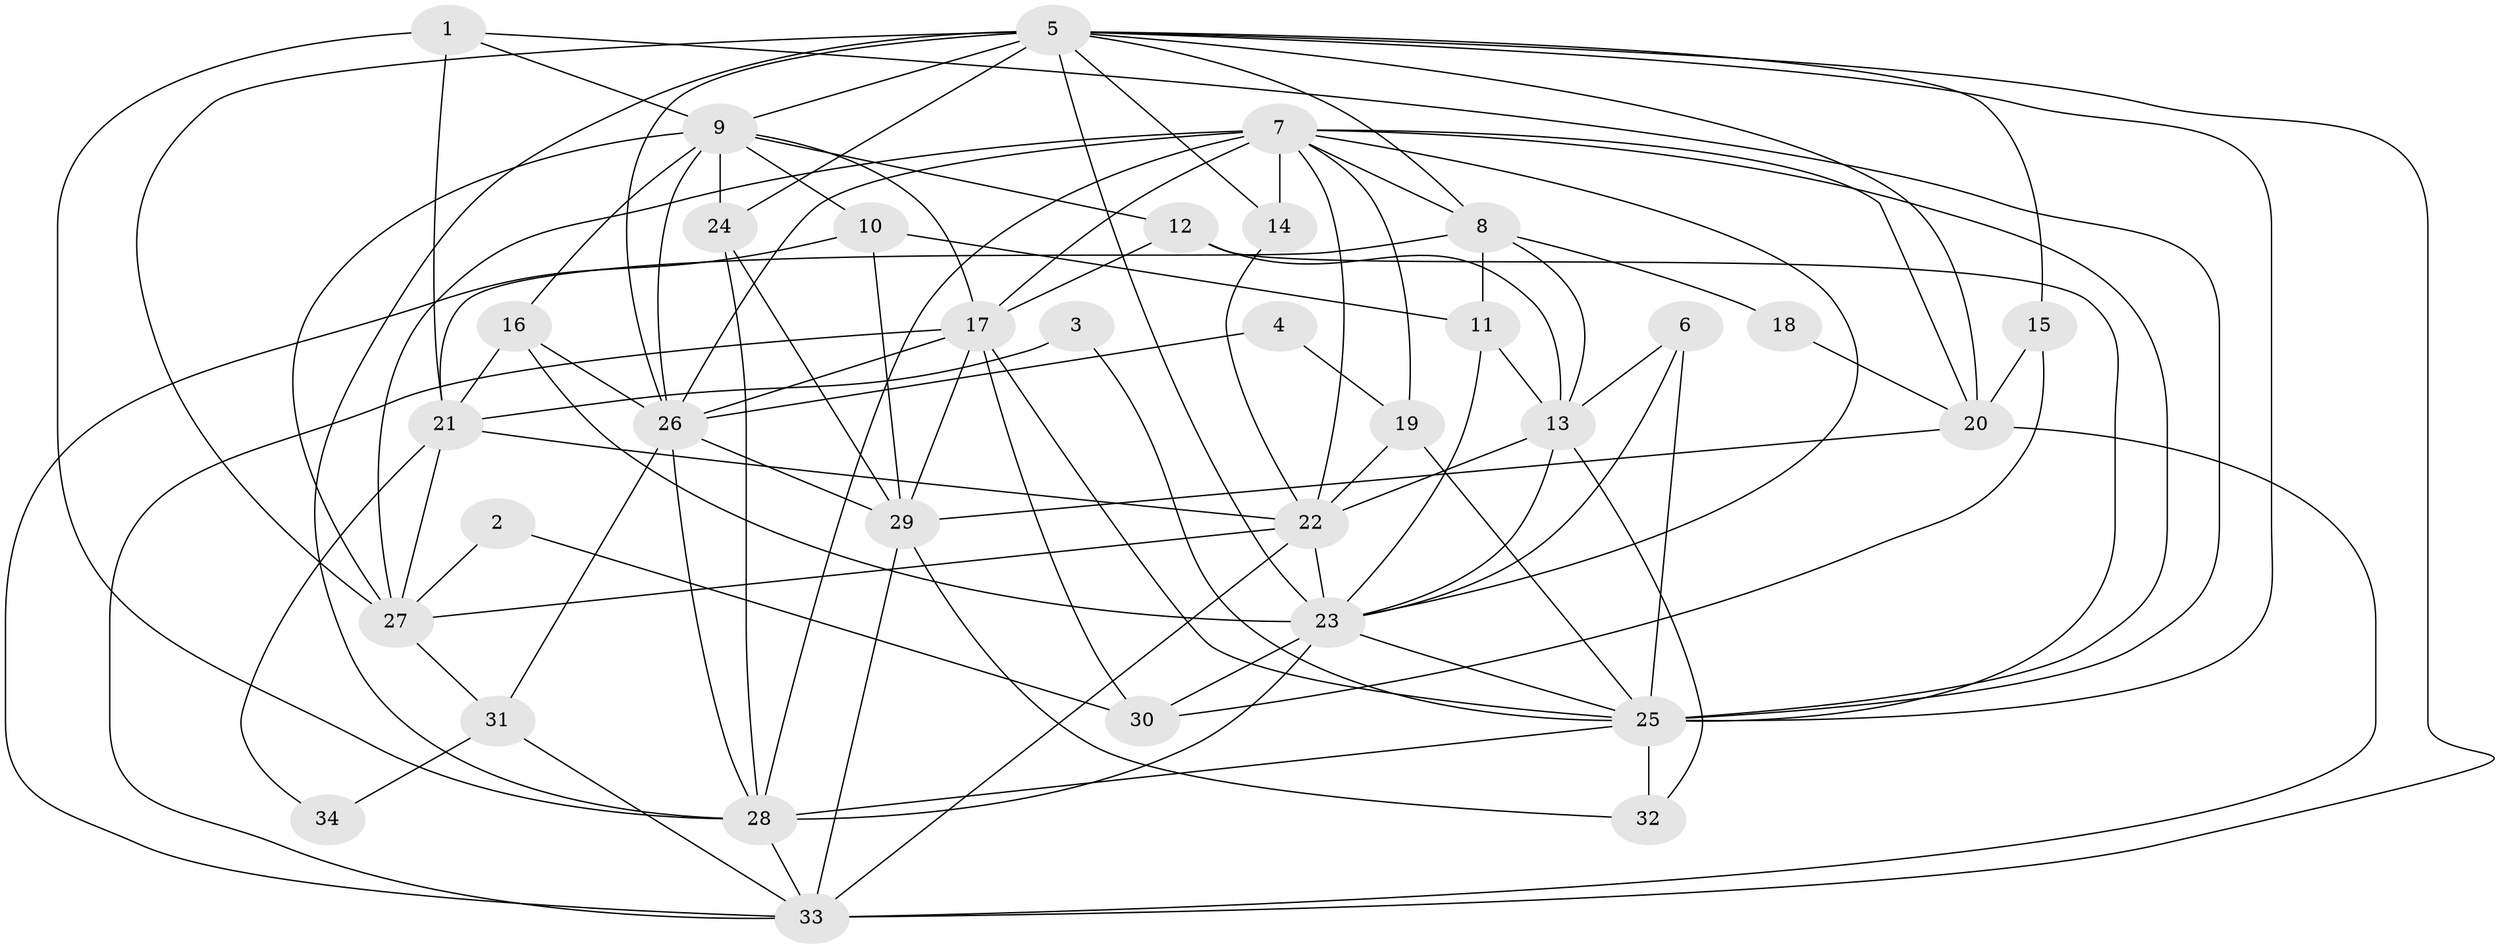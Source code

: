 // original degree distribution, {4: 0.20588235294117646, 7: 0.04411764705882353, 2: 0.1323529411764706, 5: 0.23529411764705882, 3: 0.3088235294117647, 8: 0.029411764705882353, 6: 0.04411764705882353}
// Generated by graph-tools (version 1.1) at 2025/50/03/09/25 03:50:08]
// undirected, 34 vertices, 96 edges
graph export_dot {
graph [start="1"]
  node [color=gray90,style=filled];
  1;
  2;
  3;
  4;
  5;
  6;
  7;
  8;
  9;
  10;
  11;
  12;
  13;
  14;
  15;
  16;
  17;
  18;
  19;
  20;
  21;
  22;
  23;
  24;
  25;
  26;
  27;
  28;
  29;
  30;
  31;
  32;
  33;
  34;
  1 -- 9 [weight=1.0];
  1 -- 21 [weight=1.0];
  1 -- 25 [weight=1.0];
  1 -- 28 [weight=1.0];
  2 -- 27 [weight=1.0];
  2 -- 30 [weight=1.0];
  3 -- 21 [weight=1.0];
  3 -- 25 [weight=1.0];
  4 -- 19 [weight=1.0];
  4 -- 26 [weight=1.0];
  5 -- 8 [weight=1.0];
  5 -- 9 [weight=1.0];
  5 -- 14 [weight=1.0];
  5 -- 15 [weight=1.0];
  5 -- 20 [weight=1.0];
  5 -- 23 [weight=1.0];
  5 -- 24 [weight=1.0];
  5 -- 25 [weight=1.0];
  5 -- 26 [weight=2.0];
  5 -- 27 [weight=1.0];
  5 -- 28 [weight=1.0];
  5 -- 33 [weight=1.0];
  6 -- 13 [weight=1.0];
  6 -- 23 [weight=1.0];
  6 -- 25 [weight=1.0];
  7 -- 8 [weight=1.0];
  7 -- 14 [weight=1.0];
  7 -- 17 [weight=2.0];
  7 -- 19 [weight=1.0];
  7 -- 20 [weight=1.0];
  7 -- 22 [weight=1.0];
  7 -- 23 [weight=1.0];
  7 -- 25 [weight=1.0];
  7 -- 26 [weight=1.0];
  7 -- 27 [weight=2.0];
  7 -- 28 [weight=1.0];
  8 -- 11 [weight=1.0];
  8 -- 13 [weight=1.0];
  8 -- 18 [weight=1.0];
  8 -- 21 [weight=1.0];
  9 -- 10 [weight=1.0];
  9 -- 12 [weight=1.0];
  9 -- 16 [weight=1.0];
  9 -- 17 [weight=1.0];
  9 -- 24 [weight=1.0];
  9 -- 26 [weight=1.0];
  9 -- 27 [weight=1.0];
  10 -- 11 [weight=1.0];
  10 -- 29 [weight=1.0];
  10 -- 33 [weight=1.0];
  11 -- 13 [weight=1.0];
  11 -- 23 [weight=1.0];
  12 -- 13 [weight=1.0];
  12 -- 17 [weight=1.0];
  12 -- 25 [weight=1.0];
  13 -- 22 [weight=1.0];
  13 -- 23 [weight=1.0];
  13 -- 32 [weight=1.0];
  14 -- 22 [weight=1.0];
  15 -- 20 [weight=1.0];
  15 -- 30 [weight=1.0];
  16 -- 21 [weight=1.0];
  16 -- 23 [weight=1.0];
  16 -- 26 [weight=1.0];
  17 -- 25 [weight=1.0];
  17 -- 26 [weight=2.0];
  17 -- 29 [weight=1.0];
  17 -- 30 [weight=1.0];
  17 -- 33 [weight=1.0];
  18 -- 20 [weight=1.0];
  19 -- 22 [weight=1.0];
  19 -- 25 [weight=1.0];
  20 -- 29 [weight=1.0];
  20 -- 33 [weight=1.0];
  21 -- 22 [weight=1.0];
  21 -- 27 [weight=1.0];
  21 -- 34 [weight=1.0];
  22 -- 23 [weight=1.0];
  22 -- 27 [weight=1.0];
  22 -- 33 [weight=1.0];
  23 -- 25 [weight=1.0];
  23 -- 28 [weight=1.0];
  23 -- 30 [weight=1.0];
  24 -- 28 [weight=1.0];
  24 -- 29 [weight=1.0];
  25 -- 28 [weight=1.0];
  25 -- 32 [weight=1.0];
  26 -- 28 [weight=1.0];
  26 -- 29 [weight=1.0];
  26 -- 31 [weight=1.0];
  27 -- 31 [weight=1.0];
  28 -- 33 [weight=1.0];
  29 -- 32 [weight=1.0];
  29 -- 33 [weight=1.0];
  31 -- 33 [weight=1.0];
  31 -- 34 [weight=1.0];
}
